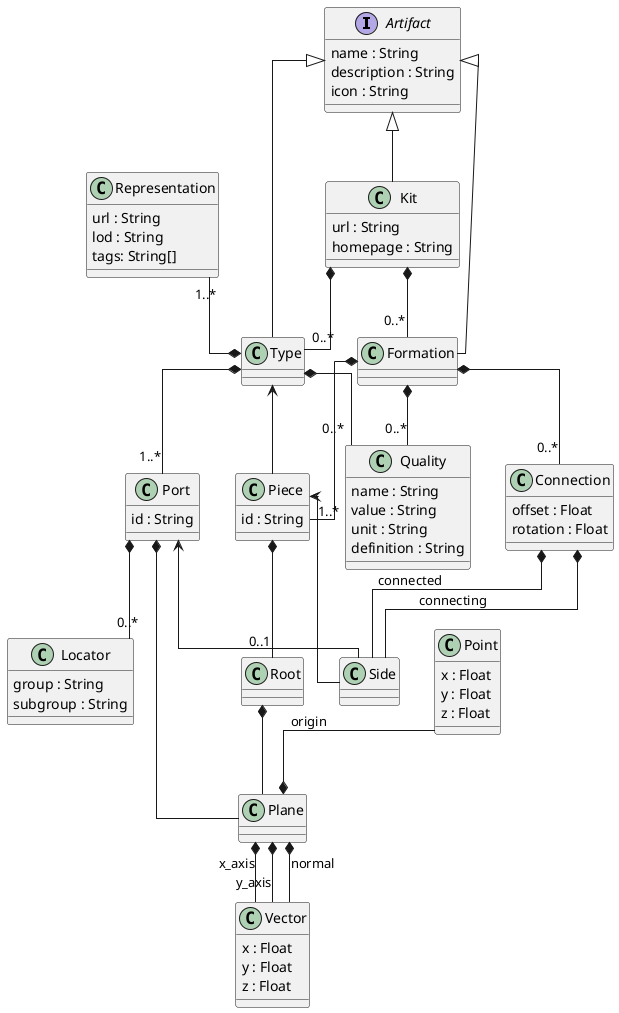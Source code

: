 @startuml "software architecture"
skinparam linetype ortho

interface Artifact {
    name : String
    description : String
    icon : String
}

class Kit {
    url : String
    homepage : String
}

class Type {
}

class Representation{
    url : String
    lod : String
    tags: String[]
}

class Point {
    x : Float
    y : Float
    z : Float
}

class Vector {
    x : Float
    y : Float
    z : Float
}

class Plane {
}

class Port {
    id : String
}

class Quality {
    name : String
    value : String
    unit : String
    definition : String
}

class Locator {
    group : String
    subgroup : String
}

class Piece{
    id : String
}

class Root {

}

class Connection {
    offset : Float
    rotation : Float
}

class Side {

}

class Formation {
}


Kit *-- "0..*" Type
Kit *-- "0..*" Formation
Representation "1..*" --* Type
Type *-- "1..*" Port
Type *-- "0..*" Quality
Formation *-- "1..*" Piece
Piece *-- "0..1" Root
Root *-- Plane
Formation *-- "0..*" Connection
Formation *-- "0..*" Quality
Connection *-- Side : connected
Connection *-- Side : connecting

Port *-- Plane
Port *-- "0..*"  Locator
Point --*  Plane : origin
Plane *-- Vector : x_axis
Plane *-- Vector : y_axis
Plane *-- Vector : normal

Type <-- Piece
Piece <-- Side
Port <-- Side

Artifact <|-- Kit
Artifact <|-- Type
Artifact <|-- Formation


@enduml